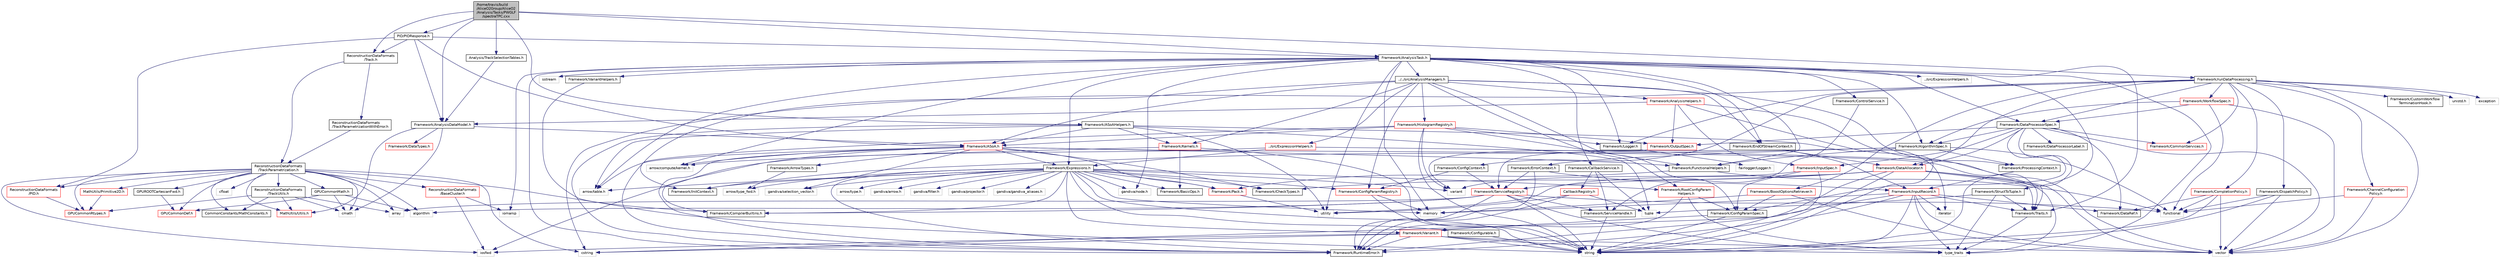 digraph "/home/travis/build/AliceO2Group/AliceO2/Analysis/Tasks/PWGLF/spectraTPC.cxx"
{
 // INTERACTIVE_SVG=YES
  bgcolor="transparent";
  edge [fontname="Helvetica",fontsize="10",labelfontname="Helvetica",labelfontsize="10"];
  node [fontname="Helvetica",fontsize="10",shape=record];
  Node0 [label="/home/travis/build\l/AliceO2Group/AliceO2\l/Analysis/Tasks/PWGLF\l/spectraTPC.cxx",height=0.2,width=0.4,color="black", fillcolor="grey75", style="filled", fontcolor="black"];
  Node0 -> Node1 [color="midnightblue",fontsize="10",style="solid",fontname="Helvetica"];
  Node1 [label="ReconstructionDataFormats\l/Track.h",height=0.2,width=0.4,color="black",URL="$d7/d8b/DataFormats_2Reconstruction_2include_2ReconstructionDataFormats_2Track_8h.html"];
  Node1 -> Node2 [color="midnightblue",fontsize="10",style="solid",fontname="Helvetica"];
  Node2 [label="ReconstructionDataFormats\l/TrackParametrization.h",height=0.2,width=0.4,color="black",URL="$d2/d98/TrackParametrization_8h.html"];
  Node2 -> Node3 [color="midnightblue",fontsize="10",style="solid",fontname="Helvetica"];
  Node3 [label="GPUCommonDef.h",height=0.2,width=0.4,color="red",URL="$df/d21/GPUCommonDef_8h.html"];
  Node2 -> Node6 [color="midnightblue",fontsize="10",style="solid",fontname="Helvetica"];
  Node6 [label="GPUCommonRtypes.h",height=0.2,width=0.4,color="red",URL="$d2/d45/GPUCommonRtypes_8h.html"];
  Node2 -> Node8 [color="midnightblue",fontsize="10",style="solid",fontname="Helvetica"];
  Node8 [label="GPUCommonMath.h",height=0.2,width=0.4,color="black",URL="$d6/da2/GPUCommonMath_8h.html"];
  Node8 -> Node3 [color="midnightblue",fontsize="10",style="solid",fontname="Helvetica"];
  Node8 -> Node9 [color="midnightblue",fontsize="10",style="solid",fontname="Helvetica"];
  Node9 [label="cmath",height=0.2,width=0.4,color="grey75"];
  Node8 -> Node10 [color="midnightblue",fontsize="10",style="solid",fontname="Helvetica"];
  Node10 [label="algorithm",height=0.2,width=0.4,color="grey75"];
  Node2 -> Node10 [color="midnightblue",fontsize="10",style="solid",fontname="Helvetica"];
  Node2 -> Node11 [color="midnightblue",fontsize="10",style="solid",fontname="Helvetica"];
  Node11 [label="array",height=0.2,width=0.4,color="grey75"];
  Node2 -> Node12 [color="midnightblue",fontsize="10",style="solid",fontname="Helvetica"];
  Node12 [label="cfloat",height=0.2,width=0.4,color="grey75"];
  Node2 -> Node9 [color="midnightblue",fontsize="10",style="solid",fontname="Helvetica"];
  Node2 -> Node13 [color="midnightblue",fontsize="10",style="solid",fontname="Helvetica"];
  Node13 [label="cstring",height=0.2,width=0.4,color="grey75"];
  Node2 -> Node14 [color="midnightblue",fontsize="10",style="solid",fontname="Helvetica"];
  Node14 [label="iosfwd",height=0.2,width=0.4,color="grey75"];
  Node2 -> Node15 [color="midnightblue",fontsize="10",style="solid",fontname="Helvetica"];
  Node15 [label="ReconstructionDataFormats\l/BaseCluster.h",height=0.2,width=0.4,color="red",URL="$d4/de2/BaseCluster_8h.html"];
  Node15 -> Node28 [color="midnightblue",fontsize="10",style="solid",fontname="Helvetica"];
  Node28 [label="iomanip",height=0.2,width=0.4,color="grey75"];
  Node15 -> Node14 [color="midnightblue",fontsize="10",style="solid",fontname="Helvetica"];
  Node2 -> Node39 [color="midnightblue",fontsize="10",style="solid",fontname="Helvetica"];
  Node39 [label="string",height=0.2,width=0.4,color="grey75"];
  Node2 -> Node46 [color="midnightblue",fontsize="10",style="solid",fontname="Helvetica"];
  Node46 [label="CommonConstants/MathConstants.h",height=0.2,width=0.4,color="black",URL="$d6/d84/MathConstants_8h.html",tooltip="useful math constants "];
  Node2 -> Node41 [color="midnightblue",fontsize="10",style="solid",fontname="Helvetica"];
  Node41 [label="MathUtils/Utils.h",height=0.2,width=0.4,color="red",URL="$d9/d52/Common_2MathUtils_2include_2MathUtils_2Utils_8h.html"];
  Node2 -> Node53 [color="midnightblue",fontsize="10",style="solid",fontname="Helvetica"];
  Node53 [label="MathUtils/Primitive2D.h",height=0.2,width=0.4,color="red",URL="$d8/d77/Primitive2D_8h.html",tooltip="Declarations of 2D primitives. "];
  Node53 -> Node6 [color="midnightblue",fontsize="10",style="solid",fontname="Helvetica"];
  Node2 -> Node57 [color="midnightblue",fontsize="10",style="solid",fontname="Helvetica"];
  Node57 [label="ReconstructionDataFormats\l/PID.h",height=0.2,width=0.4,color="red",URL="$d5/d08/DataFormats_2Reconstruction_2include_2ReconstructionDataFormats_2PID_8h.html"];
  Node57 -> Node6 [color="midnightblue",fontsize="10",style="solid",fontname="Helvetica"];
  Node2 -> Node59 [color="midnightblue",fontsize="10",style="solid",fontname="Helvetica"];
  Node59 [label="ReconstructionDataFormats\l/TrackUtils.h",height=0.2,width=0.4,color="black",URL="$d2/d97/TrackUtils_8h.html"];
  Node59 -> Node6 [color="midnightblue",fontsize="10",style="solid",fontname="Helvetica"];
  Node59 -> Node11 [color="midnightblue",fontsize="10",style="solid",fontname="Helvetica"];
  Node59 -> Node9 [color="midnightblue",fontsize="10",style="solid",fontname="Helvetica"];
  Node59 -> Node41 [color="midnightblue",fontsize="10",style="solid",fontname="Helvetica"];
  Node59 -> Node46 [color="midnightblue",fontsize="10",style="solid",fontname="Helvetica"];
  Node2 -> Node25 [color="midnightblue",fontsize="10",style="solid",fontname="Helvetica"];
  Node25 [label="GPUROOTCartesianFwd.h",height=0.2,width=0.4,color="black",URL="$d1/da8/GPUROOTCartesianFwd_8h.html"];
  Node25 -> Node3 [color="midnightblue",fontsize="10",style="solid",fontname="Helvetica"];
  Node1 -> Node60 [color="midnightblue",fontsize="10",style="solid",fontname="Helvetica"];
  Node60 [label="ReconstructionDataFormats\l/TrackParametrizationWithError.h",height=0.2,width=0.4,color="black",URL="$d3/d30/TrackParametrizationWithError_8h.html"];
  Node60 -> Node2 [color="midnightblue",fontsize="10",style="solid",fontname="Helvetica"];
  Node0 -> Node61 [color="midnightblue",fontsize="10",style="solid",fontname="Helvetica"];
  Node61 [label="Framework/AnalysisTask.h",height=0.2,width=0.4,color="black",URL="$d6/d57/AnalysisTask_8h.html"];
  Node61 -> Node62 [color="midnightblue",fontsize="10",style="solid",fontname="Helvetica"];
  Node62 [label="../../src/AnalysisManagers.h",height=0.2,width=0.4,color="black",URL="$df/db8/AnalysisManagers_8h.html"];
  Node62 -> Node63 [color="midnightblue",fontsize="10",style="solid",fontname="Helvetica"];
  Node63 [label="Framework/AnalysisHelpers.h",height=0.2,width=0.4,color="red",URL="$db/d34/AnalysisHelpers_8h.html"];
  Node63 -> Node64 [color="midnightblue",fontsize="10",style="solid",fontname="Helvetica"];
  Node64 [label="Framework/Traits.h",height=0.2,width=0.4,color="black",URL="$db/d31/Traits_8h.html"];
  Node64 -> Node40 [color="midnightblue",fontsize="10",style="solid",fontname="Helvetica"];
  Node40 [label="type_traits",height=0.2,width=0.4,color="grey75"];
  Node63 -> Node114 [color="midnightblue",fontsize="10",style="solid",fontname="Helvetica"];
  Node114 [label="Framework/AnalysisDataModel.h",height=0.2,width=0.4,color="black",URL="$d2/d8c/AnalysisDataModel_8h.html"];
  Node114 -> Node66 [color="midnightblue",fontsize="10",style="solid",fontname="Helvetica"];
  Node66 [label="Framework/ASoA.h",height=0.2,width=0.4,color="red",URL="$de/d33/ASoA_8h.html"];
  Node66 -> Node67 [color="midnightblue",fontsize="10",style="solid",fontname="Helvetica"];
  Node67 [label="Framework/Pack.h",height=0.2,width=0.4,color="red",URL="$dd/dce/Pack_8h.html"];
  Node67 -> Node69 [color="midnightblue",fontsize="10",style="solid",fontname="Helvetica"];
  Node69 [label="utility",height=0.2,width=0.4,color="grey75"];
  Node66 -> Node70 [color="midnightblue",fontsize="10",style="solid",fontname="Helvetica"];
  Node70 [label="Framework/CheckTypes.h",height=0.2,width=0.4,color="black",URL="$d1/d00/CheckTypes_8h.html"];
  Node66 -> Node71 [color="midnightblue",fontsize="10",style="solid",fontname="Helvetica"];
  Node71 [label="Framework/FunctionalHelpers.h",height=0.2,width=0.4,color="black",URL="$de/d9b/FunctionalHelpers_8h.html"];
  Node71 -> Node67 [color="midnightblue",fontsize="10",style="solid",fontname="Helvetica"];
  Node71 -> Node72 [color="midnightblue",fontsize="10",style="solid",fontname="Helvetica"];
  Node72 [label="functional",height=0.2,width=0.4,color="grey75"];
  Node66 -> Node73 [color="midnightblue",fontsize="10",style="solid",fontname="Helvetica"];
  Node73 [label="Framework/CompilerBuiltins.h",height=0.2,width=0.4,color="black",URL="$d9/de8/CompilerBuiltins_8h.html"];
  Node66 -> Node64 [color="midnightblue",fontsize="10",style="solid",fontname="Helvetica"];
  Node66 -> Node74 [color="midnightblue",fontsize="10",style="solid",fontname="Helvetica"];
  Node74 [label="Framework/Expressions.h",height=0.2,width=0.4,color="black",URL="$d0/d91/Expressions_8h.html"];
  Node74 -> Node75 [color="midnightblue",fontsize="10",style="solid",fontname="Helvetica"];
  Node75 [label="Framework/BasicOps.h",height=0.2,width=0.4,color="black",URL="$dd/dc2/BasicOps_8h.html"];
  Node74 -> Node73 [color="midnightblue",fontsize="10",style="solid",fontname="Helvetica"];
  Node74 -> Node67 [color="midnightblue",fontsize="10",style="solid",fontname="Helvetica"];
  Node74 -> Node70 [color="midnightblue",fontsize="10",style="solid",fontname="Helvetica"];
  Node74 -> Node76 [color="midnightblue",fontsize="10",style="solid",fontname="Helvetica"];
  Node76 [label="Framework/Configurable.h",height=0.2,width=0.4,color="black",URL="$d9/dff/Configurable_8h.html"];
  Node76 -> Node39 [color="midnightblue",fontsize="10",style="solid",fontname="Helvetica"];
  Node74 -> Node77 [color="midnightblue",fontsize="10",style="solid",fontname="Helvetica"];
  Node77 [label="Framework/Variant.h",height=0.2,width=0.4,color="red",URL="$de/d56/Variant_8h.html"];
  Node77 -> Node78 [color="midnightblue",fontsize="10",style="solid",fontname="Helvetica"];
  Node78 [label="Framework/RuntimeError.h",height=0.2,width=0.4,color="black",URL="$d1/d76/RuntimeError_8h.html"];
  Node77 -> Node40 [color="midnightblue",fontsize="10",style="solid",fontname="Helvetica"];
  Node77 -> Node13 [color="midnightblue",fontsize="10",style="solid",fontname="Helvetica"];
  Node77 -> Node14 [color="midnightblue",fontsize="10",style="solid",fontname="Helvetica"];
  Node77 -> Node34 [color="midnightblue",fontsize="10",style="solid",fontname="Helvetica"];
  Node34 [label="vector",height=0.2,width=0.4,color="grey75"];
  Node77 -> Node39 [color="midnightblue",fontsize="10",style="solid",fontname="Helvetica"];
  Node74 -> Node81 [color="midnightblue",fontsize="10",style="solid",fontname="Helvetica"];
  Node81 [label="Framework/InitContext.h",height=0.2,width=0.4,color="black",URL="$d4/d2b/InitContext_8h.html"];
  Node74 -> Node82 [color="midnightblue",fontsize="10",style="solid",fontname="Helvetica"];
  Node82 [label="Framework/ConfigParamRegistry.h",height=0.2,width=0.4,color="red",URL="$de/dc6/ConfigParamRegistry_8h.html"];
  Node82 -> Node48 [color="midnightblue",fontsize="10",style="solid",fontname="Helvetica"];
  Node48 [label="memory",height=0.2,width=0.4,color="grey75"];
  Node82 -> Node39 [color="midnightblue",fontsize="10",style="solid",fontname="Helvetica"];
  Node74 -> Node88 [color="midnightblue",fontsize="10",style="solid",fontname="Helvetica"];
  Node88 [label="Framework/RootConfigParam\lHelpers.h",height=0.2,width=0.4,color="red",URL="$da/d88/RootConfigParamHelpers_8h.html"];
  Node88 -> Node84 [color="midnightblue",fontsize="10",style="solid",fontname="Helvetica"];
  Node84 [label="Framework/ConfigParamSpec.h",height=0.2,width=0.4,color="black",URL="$d0/d1c/ConfigParamSpec_8h.html"];
  Node84 -> Node77 [color="midnightblue",fontsize="10",style="solid",fontname="Helvetica"];
  Node84 -> Node39 [color="midnightblue",fontsize="10",style="solid",fontname="Helvetica"];
  Node88 -> Node78 [color="midnightblue",fontsize="10",style="solid",fontname="Helvetica"];
  Node88 -> Node40 [color="midnightblue",fontsize="10",style="solid",fontname="Helvetica"];
  Node74 -> Node78 [color="midnightblue",fontsize="10",style="solid",fontname="Helvetica"];
  Node74 -> Node91 [color="midnightblue",fontsize="10",style="solid",fontname="Helvetica"];
  Node91 [label="arrow/type_fwd.h",height=0.2,width=0.4,color="grey75"];
  Node74 -> Node92 [color="midnightblue",fontsize="10",style="solid",fontname="Helvetica"];
  Node92 [label="gandiva/gandiva_aliases.h",height=0.2,width=0.4,color="grey75"];
  Node74 -> Node93 [color="midnightblue",fontsize="10",style="solid",fontname="Helvetica"];
  Node93 [label="arrow/type.h",height=0.2,width=0.4,color="grey75"];
  Node74 -> Node94 [color="midnightblue",fontsize="10",style="solid",fontname="Helvetica"];
  Node94 [label="gandiva/arrow.h",height=0.2,width=0.4,color="grey75"];
  Node74 -> Node95 [color="midnightblue",fontsize="10",style="solid",fontname="Helvetica"];
  Node95 [label="arrow/table.h",height=0.2,width=0.4,color="grey75"];
  Node74 -> Node96 [color="midnightblue",fontsize="10",style="solid",fontname="Helvetica"];
  Node96 [label="gandiva/selection_vector.h",height=0.2,width=0.4,color="grey75"];
  Node74 -> Node97 [color="midnightblue",fontsize="10",style="solid",fontname="Helvetica"];
  Node97 [label="gandiva/node.h",height=0.2,width=0.4,color="grey75"];
  Node74 -> Node98 [color="midnightblue",fontsize="10",style="solid",fontname="Helvetica"];
  Node98 [label="gandiva/filter.h",height=0.2,width=0.4,color="grey75"];
  Node74 -> Node99 [color="midnightblue",fontsize="10",style="solid",fontname="Helvetica"];
  Node99 [label="gandiva/projector.h",height=0.2,width=0.4,color="grey75"];
  Node74 -> Node100 [color="midnightblue",fontsize="10",style="solid",fontname="Helvetica"];
  Node100 [label="variant",height=0.2,width=0.4,color="grey75"];
  Node74 -> Node39 [color="midnightblue",fontsize="10",style="solid",fontname="Helvetica"];
  Node74 -> Node48 [color="midnightblue",fontsize="10",style="solid",fontname="Helvetica"];
  Node66 -> Node101 [color="midnightblue",fontsize="10",style="solid",fontname="Helvetica"];
  Node101 [label="Framework/ArrowTypes.h",height=0.2,width=0.4,color="black",URL="$d4/de7/ArrowTypes_8h.html"];
  Node101 -> Node91 [color="midnightblue",fontsize="10",style="solid",fontname="Helvetica"];
  Node66 -> Node78 [color="midnightblue",fontsize="10",style="solid",fontname="Helvetica"];
  Node66 -> Node95 [color="midnightblue",fontsize="10",style="solid",fontname="Helvetica"];
  Node66 -> Node104 [color="midnightblue",fontsize="10",style="solid",fontname="Helvetica"];
  Node104 [label="arrow/compute/kernel.h",height=0.2,width=0.4,color="grey75"];
  Node66 -> Node96 [color="midnightblue",fontsize="10",style="solid",fontname="Helvetica"];
  Node114 -> Node41 [color="midnightblue",fontsize="10",style="solid",fontname="Helvetica"];
  Node114 -> Node9 [color="midnightblue",fontsize="10",style="solid",fontname="Helvetica"];
  Node114 -> Node115 [color="midnightblue",fontsize="10",style="solid",fontname="Helvetica"];
  Node115 [label="Framework/DataTypes.h",height=0.2,width=0.4,color="red",URL="$d2/d12/DataTypes_8h.html"];
  Node63 -> Node116 [color="midnightblue",fontsize="10",style="solid",fontname="Helvetica"];
  Node116 [label="Framework/OutputSpec.h",height=0.2,width=0.4,color="red",URL="$db/d2d/OutputSpec_8h.html"];
  Node116 -> Node100 [color="midnightblue",fontsize="10",style="solid",fontname="Helvetica"];
  Node63 -> Node131 [color="midnightblue",fontsize="10",style="solid",fontname="Helvetica"];
  Node131 [label="Framework/InputSpec.h",height=0.2,width=0.4,color="red",URL="$d5/d3f/InputSpec_8h.html"];
  Node131 -> Node84 [color="midnightblue",fontsize="10",style="solid",fontname="Helvetica"];
  Node131 -> Node39 [color="midnightblue",fontsize="10",style="solid",fontname="Helvetica"];
  Node131 -> Node100 [color="midnightblue",fontsize="10",style="solid",fontname="Helvetica"];
  Node63 -> Node39 [color="midnightblue",fontsize="10",style="solid",fontname="Helvetica"];
  Node62 -> Node141 [color="midnightblue",fontsize="10",style="solid",fontname="Helvetica"];
  Node141 [label="Framework/Kernels.h",height=0.2,width=0.4,color="red",URL="$d0/d92/Kernels_8h.html"];
  Node141 -> Node75 [color="midnightblue",fontsize="10",style="solid",fontname="Helvetica"];
  Node141 -> Node104 [color="midnightblue",fontsize="10",style="solid",fontname="Helvetica"];
  Node141 -> Node39 [color="midnightblue",fontsize="10",style="solid",fontname="Helvetica"];
  Node62 -> Node66 [color="midnightblue",fontsize="10",style="solid",fontname="Helvetica"];
  Node62 -> Node143 [color="midnightblue",fontsize="10",style="solid",fontname="Helvetica"];
  Node143 [label="Framework/ProcessingContext.h",height=0.2,width=0.4,color="black",URL="$de/d6a/ProcessingContext_8h.html"];
  Node143 -> Node144 [color="midnightblue",fontsize="10",style="solid",fontname="Helvetica"];
  Node144 [label="Framework/InputRecord.h",height=0.2,width=0.4,color="red",URL="$d6/d5c/InputRecord_8h.html"];
  Node144 -> Node145 [color="midnightblue",fontsize="10",style="solid",fontname="Helvetica"];
  Node145 [label="Framework/DataRef.h",height=0.2,width=0.4,color="black",URL="$d5/dfb/DataRef_8h.html"];
  Node144 -> Node64 [color="midnightblue",fontsize="10",style="solid",fontname="Helvetica"];
  Node144 -> Node78 [color="midnightblue",fontsize="10",style="solid",fontname="Helvetica"];
  Node144 -> Node181 [color="midnightblue",fontsize="10",style="solid",fontname="Helvetica"];
  Node181 [label="iterator",height=0.2,width=0.4,color="grey75"];
  Node144 -> Node39 [color="midnightblue",fontsize="10",style="solid",fontname="Helvetica"];
  Node144 -> Node34 [color="midnightblue",fontsize="10",style="solid",fontname="Helvetica"];
  Node144 -> Node13 [color="midnightblue",fontsize="10",style="solid",fontname="Helvetica"];
  Node144 -> Node48 [color="midnightblue",fontsize="10",style="solid",fontname="Helvetica"];
  Node144 -> Node40 [color="midnightblue",fontsize="10",style="solid",fontname="Helvetica"];
  Node62 -> Node182 [color="midnightblue",fontsize="10",style="solid",fontname="Helvetica"];
  Node182 [label="Framework/EndOfStreamContext.h",height=0.2,width=0.4,color="black",URL="$d0/d77/EndOfStreamContext_8h.html"];
  Node182 -> Node144 [color="midnightblue",fontsize="10",style="solid",fontname="Helvetica"];
  Node182 -> Node183 [color="midnightblue",fontsize="10",style="solid",fontname="Helvetica"];
  Node183 [label="Framework/ServiceRegistry.h",height=0.2,width=0.4,color="red",URL="$d8/d17/ServiceRegistry_8h.html"];
  Node183 -> Node184 [color="midnightblue",fontsize="10",style="solid",fontname="Helvetica"];
  Node184 [label="Framework/ServiceHandle.h",height=0.2,width=0.4,color="black",URL="$d3/d28/ServiceHandle_8h.html"];
  Node184 -> Node39 [color="midnightblue",fontsize="10",style="solid",fontname="Helvetica"];
  Node183 -> Node73 [color="midnightblue",fontsize="10",style="solid",fontname="Helvetica"];
  Node183 -> Node78 [color="midnightblue",fontsize="10",style="solid",fontname="Helvetica"];
  Node183 -> Node10 [color="midnightblue",fontsize="10",style="solid",fontname="Helvetica"];
  Node183 -> Node11 [color="midnightblue",fontsize="10",style="solid",fontname="Helvetica"];
  Node183 -> Node72 [color="midnightblue",fontsize="10",style="solid",fontname="Helvetica"];
  Node183 -> Node39 [color="midnightblue",fontsize="10",style="solid",fontname="Helvetica"];
  Node183 -> Node40 [color="midnightblue",fontsize="10",style="solid",fontname="Helvetica"];
  Node182 -> Node198 [color="midnightblue",fontsize="10",style="solid",fontname="Helvetica"];
  Node198 [label="Framework/DataAllocator.h",height=0.2,width=0.4,color="red",URL="$d1/d28/DataAllocator_8h.html"];
  Node198 -> Node64 [color="midnightblue",fontsize="10",style="solid",fontname="Helvetica"];
  Node198 -> Node70 [color="midnightblue",fontsize="10",style="solid",fontname="Helvetica"];
  Node198 -> Node183 [color="midnightblue",fontsize="10",style="solid",fontname="Helvetica"];
  Node198 -> Node78 [color="midnightblue",fontsize="10",style="solid",fontname="Helvetica"];
  Node198 -> Node34 [color="midnightblue",fontsize="10",style="solid",fontname="Helvetica"];
  Node198 -> Node39 [color="midnightblue",fontsize="10",style="solid",fontname="Helvetica"];
  Node198 -> Node69 [color="midnightblue",fontsize="10",style="solid",fontname="Helvetica"];
  Node198 -> Node40 [color="midnightblue",fontsize="10",style="solid",fontname="Helvetica"];
  Node62 -> Node210 [color="midnightblue",fontsize="10",style="solid",fontname="Helvetica"];
  Node210 [label="Framework/HistogramRegistry.h",height=0.2,width=0.4,color="red",URL="$da/dd6/HistogramRegistry_8h.html"];
  Node210 -> Node66 [color="midnightblue",fontsize="10",style="solid",fontname="Helvetica"];
  Node210 -> Node71 [color="midnightblue",fontsize="10",style="solid",fontname="Helvetica"];
  Node210 -> Node211 [color="midnightblue",fontsize="10",style="solid",fontname="Helvetica"];
  Node211 [label="Framework/Logger.h",height=0.2,width=0.4,color="black",URL="$dd/da4/Logger_8h.html"];
  Node211 -> Node212 [color="midnightblue",fontsize="10",style="solid",fontname="Helvetica"];
  Node212 [label="fairlogger/Logger.h",height=0.2,width=0.4,color="grey75"];
  Node210 -> Node116 [color="midnightblue",fontsize="10",style="solid",fontname="Helvetica"];
  Node210 -> Node78 [color="midnightblue",fontsize="10",style="solid",fontname="Helvetica"];
  Node210 -> Node39 [color="midnightblue",fontsize="10",style="solid",fontname="Helvetica"];
  Node210 -> Node100 [color="midnightblue",fontsize="10",style="solid",fontname="Helvetica"];
  Node62 -> Node84 [color="midnightblue",fontsize="10",style="solid",fontname="Helvetica"];
  Node62 -> Node82 [color="midnightblue",fontsize="10",style="solid",fontname="Helvetica"];
  Node62 -> Node81 [color="midnightblue",fontsize="10",style="solid",fontname="Helvetica"];
  Node62 -> Node88 [color="midnightblue",fontsize="10",style="solid",fontname="Helvetica"];
  Node62 -> Node224 [color="midnightblue",fontsize="10",style="solid",fontname="Helvetica"];
  Node224 [label="../src/ExpressionHelpers.h",height=0.2,width=0.4,color="red",URL="$d1/d83/ExpressionHelpers_8h.html"];
  Node224 -> Node74 [color="midnightblue",fontsize="10",style="solid",fontname="Helvetica"];
  Node224 -> Node34 [color="midnightblue",fontsize="10",style="solid",fontname="Helvetica"];
  Node224 -> Node14 [color="midnightblue",fontsize="10",style="solid",fontname="Helvetica"];
  Node61 -> Node225 [color="midnightblue",fontsize="10",style="solid",fontname="Helvetica"];
  Node225 [label="Framework/AlgorithmSpec.h",height=0.2,width=0.4,color="black",URL="$d0/d14/AlgorithmSpec_8h.html"];
  Node225 -> Node143 [color="midnightblue",fontsize="10",style="solid",fontname="Helvetica"];
  Node225 -> Node226 [color="midnightblue",fontsize="10",style="solid",fontname="Helvetica"];
  Node226 [label="Framework/ErrorContext.h",height=0.2,width=0.4,color="black",URL="$d7/dad/ErrorContext_8h.html"];
  Node226 -> Node144 [color="midnightblue",fontsize="10",style="solid",fontname="Helvetica"];
  Node226 -> Node183 [color="midnightblue",fontsize="10",style="solid",fontname="Helvetica"];
  Node226 -> Node78 [color="midnightblue",fontsize="10",style="solid",fontname="Helvetica"];
  Node225 -> Node81 [color="midnightblue",fontsize="10",style="solid",fontname="Helvetica"];
  Node225 -> Node71 [color="midnightblue",fontsize="10",style="solid",fontname="Helvetica"];
  Node225 -> Node72 [color="midnightblue",fontsize="10",style="solid",fontname="Helvetica"];
  Node61 -> Node227 [color="midnightblue",fontsize="10",style="solid",fontname="Helvetica"];
  Node227 [label="Framework/CallbackService.h",height=0.2,width=0.4,color="black",URL="$d9/d7f/CallbackService_8h.html"];
  Node227 -> Node228 [color="midnightblue",fontsize="10",style="solid",fontname="Helvetica"];
  Node228 [label="CallbackRegistry.h",height=0.2,width=0.4,color="red",URL="$d7/d3e/CallbackRegistry_8h.html",tooltip="A generic registry for callbacks. "];
  Node228 -> Node78 [color="midnightblue",fontsize="10",style="solid",fontname="Helvetica"];
  Node228 -> Node44 [color="midnightblue",fontsize="10",style="solid",fontname="Helvetica"];
  Node44 [label="tuple",height=0.2,width=0.4,color="grey75"];
  Node228 -> Node69 [color="midnightblue",fontsize="10",style="solid",fontname="Helvetica"];
  Node227 -> Node184 [color="midnightblue",fontsize="10",style="solid",fontname="Helvetica"];
  Node227 -> Node44 [color="midnightblue",fontsize="10",style="solid",fontname="Helvetica"];
  Node61 -> Node229 [color="midnightblue",fontsize="10",style="solid",fontname="Helvetica"];
  Node229 [label="Framework/ControlService.h",height=0.2,width=0.4,color="black",URL="$d2/d43/ControlService_8h.html"];
  Node229 -> Node184 [color="midnightblue",fontsize="10",style="solid",fontname="Helvetica"];
  Node61 -> Node230 [color="midnightblue",fontsize="10",style="solid",fontname="Helvetica"];
  Node230 [label="Framework/DataProcessorSpec.h",height=0.2,width=0.4,color="black",URL="$d0/df4/DataProcessorSpec_8h.html"];
  Node230 -> Node225 [color="midnightblue",fontsize="10",style="solid",fontname="Helvetica"];
  Node230 -> Node84 [color="midnightblue",fontsize="10",style="solid",fontname="Helvetica"];
  Node230 -> Node231 [color="midnightblue",fontsize="10",style="solid",fontname="Helvetica"];
  Node231 [label="Framework/DataProcessorLabel.h",height=0.2,width=0.4,color="black",URL="$d1/df2/DataProcessorLabel_8h.html"];
  Node230 -> Node145 [color="midnightblue",fontsize="10",style="solid",fontname="Helvetica"];
  Node230 -> Node198 [color="midnightblue",fontsize="10",style="solid",fontname="Helvetica"];
  Node230 -> Node131 [color="midnightblue",fontsize="10",style="solid",fontname="Helvetica"];
  Node230 -> Node116 [color="midnightblue",fontsize="10",style="solid",fontname="Helvetica"];
  Node230 -> Node232 [color="midnightblue",fontsize="10",style="solid",fontname="Helvetica"];
  Node232 [label="Framework/CommonServices.h",height=0.2,width=0.4,color="red",URL="$d8/d02/CommonServices_8h.html"];
  Node230 -> Node39 [color="midnightblue",fontsize="10",style="solid",fontname="Helvetica"];
  Node230 -> Node34 [color="midnightblue",fontsize="10",style="solid",fontname="Helvetica"];
  Node61 -> Node74 [color="midnightblue",fontsize="10",style="solid",fontname="Helvetica"];
  Node61 -> Node233 [color="midnightblue",fontsize="10",style="solid",fontname="Helvetica"];
  Node233 [label="../src/ExpressionHelpers.h",height=0.2,width=0.4,color="grey75"];
  Node61 -> Node182 [color="midnightblue",fontsize="10",style="solid",fontname="Helvetica"];
  Node61 -> Node211 [color="midnightblue",fontsize="10",style="solid",fontname="Helvetica"];
  Node61 -> Node106 [color="midnightblue",fontsize="10",style="solid",fontname="Helvetica"];
  Node106 [label="Framework/StructToTuple.h",height=0.2,width=0.4,color="black",URL="$db/d4f/StructToTuple_8h.html"];
  Node106 -> Node64 [color="midnightblue",fontsize="10",style="solid",fontname="Helvetica"];
  Node106 -> Node44 [color="midnightblue",fontsize="10",style="solid",fontname="Helvetica"];
  Node106 -> Node40 [color="midnightblue",fontsize="10",style="solid",fontname="Helvetica"];
  Node61 -> Node71 [color="midnightblue",fontsize="10",style="solid",fontname="Helvetica"];
  Node61 -> Node64 [color="midnightblue",fontsize="10",style="solid",fontname="Helvetica"];
  Node61 -> Node107 [color="midnightblue",fontsize="10",style="solid",fontname="Helvetica"];
  Node107 [label="Framework/VariantHelpers.h",height=0.2,width=0.4,color="black",URL="$d7/dbe/VariantHelpers_8h.html"];
  Node107 -> Node73 [color="midnightblue",fontsize="10",style="solid",fontname="Helvetica"];
  Node61 -> Node78 [color="midnightblue",fontsize="10",style="solid",fontname="Helvetica"];
  Node61 -> Node104 [color="midnightblue",fontsize="10",style="solid",fontname="Helvetica"];
  Node61 -> Node95 [color="midnightblue",fontsize="10",style="solid",fontname="Helvetica"];
  Node61 -> Node97 [color="midnightblue",fontsize="10",style="solid",fontname="Helvetica"];
  Node61 -> Node40 [color="midnightblue",fontsize="10",style="solid",fontname="Helvetica"];
  Node61 -> Node69 [color="midnightblue",fontsize="10",style="solid",fontname="Helvetica"];
  Node61 -> Node48 [color="midnightblue",fontsize="10",style="solid",fontname="Helvetica"];
  Node61 -> Node109 [color="midnightblue",fontsize="10",style="solid",fontname="Helvetica"];
  Node109 [label="sstream",height=0.2,width=0.4,color="grey75"];
  Node61 -> Node28 [color="midnightblue",fontsize="10",style="solid",fontname="Helvetica"];
  Node0 -> Node114 [color="midnightblue",fontsize="10",style="solid",fontname="Helvetica"];
  Node0 -> Node234 [color="midnightblue",fontsize="10",style="solid",fontname="Helvetica"];
  Node234 [label="Framework/ASoAHelpers.h",height=0.2,width=0.4,color="black",URL="$d0/df7/ASoAHelpers_8h.html"];
  Node234 -> Node66 [color="midnightblue",fontsize="10",style="solid",fontname="Helvetica"];
  Node234 -> Node141 [color="midnightblue",fontsize="10",style="solid",fontname="Helvetica"];
  Node234 -> Node78 [color="midnightblue",fontsize="10",style="solid",fontname="Helvetica"];
  Node234 -> Node95 [color="midnightblue",fontsize="10",style="solid",fontname="Helvetica"];
  Node234 -> Node181 [color="midnightblue",fontsize="10",style="solid",fontname="Helvetica"];
  Node234 -> Node44 [color="midnightblue",fontsize="10",style="solid",fontname="Helvetica"];
  Node234 -> Node69 [color="midnightblue",fontsize="10",style="solid",fontname="Helvetica"];
  Node0 -> Node235 [color="midnightblue",fontsize="10",style="solid",fontname="Helvetica"];
  Node235 [label="PID/PIDResponse.h",height=0.2,width=0.4,color="black",URL="$d1/d98/PIDResponse_8h.html",tooltip="Set of tables, tasks and utilities to provide the interface between the analysis data model and the P..."];
  Node235 -> Node66 [color="midnightblue",fontsize="10",style="solid",fontname="Helvetica"];
  Node235 -> Node61 [color="midnightblue",fontsize="10",style="solid",fontname="Helvetica"];
  Node235 -> Node114 [color="midnightblue",fontsize="10",style="solid",fontname="Helvetica"];
  Node235 -> Node1 [color="midnightblue",fontsize="10",style="solid",fontname="Helvetica"];
  Node235 -> Node57 [color="midnightblue",fontsize="10",style="solid",fontname="Helvetica"];
  Node0 -> Node236 [color="midnightblue",fontsize="10",style="solid",fontname="Helvetica"];
  Node236 [label="Analysis/TrackSelectionTables.h",height=0.2,width=0.4,color="black",URL="$d5/d9a/TrackSelectionTables_8h.html"];
  Node236 -> Node114 [color="midnightblue",fontsize="10",style="solid",fontname="Helvetica"];
  Node0 -> Node237 [color="midnightblue",fontsize="10",style="solid",fontname="Helvetica"];
  Node237 [label="Framework/runDataProcessing.h",height=0.2,width=0.4,color="black",URL="$db/dd0/runDataProcessing_8h.html"];
  Node237 -> Node238 [color="midnightblue",fontsize="10",style="solid",fontname="Helvetica"];
  Node238 [label="Framework/ChannelConfiguration\lPolicy.h",height=0.2,width=0.4,color="red",URL="$dd/d0f/ChannelConfigurationPolicy_8h.html"];
  Node238 -> Node34 [color="midnightblue",fontsize="10",style="solid",fontname="Helvetica"];
  Node238 -> Node72 [color="midnightblue",fontsize="10",style="solid",fontname="Helvetica"];
  Node237 -> Node241 [color="midnightblue",fontsize="10",style="solid",fontname="Helvetica"];
  Node241 [label="Framework/CompletionPolicy.h",height=0.2,width=0.4,color="red",URL="$df/dd6/CompletionPolicy_8h.html"];
  Node241 -> Node145 [color="midnightblue",fontsize="10",style="solid",fontname="Helvetica"];
  Node241 -> Node72 [color="midnightblue",fontsize="10",style="solid",fontname="Helvetica"];
  Node241 -> Node39 [color="midnightblue",fontsize="10",style="solid",fontname="Helvetica"];
  Node241 -> Node34 [color="midnightblue",fontsize="10",style="solid",fontname="Helvetica"];
  Node237 -> Node201 [color="midnightblue",fontsize="10",style="solid",fontname="Helvetica"];
  Node201 [label="Framework/DispatchPolicy.h",height=0.2,width=0.4,color="black",URL="$da/de6/DispatchPolicy_8h.html"];
  Node201 -> Node72 [color="midnightblue",fontsize="10",style="solid",fontname="Helvetica"];
  Node201 -> Node39 [color="midnightblue",fontsize="10",style="solid",fontname="Helvetica"];
  Node201 -> Node34 [color="midnightblue",fontsize="10",style="solid",fontname="Helvetica"];
  Node237 -> Node230 [color="midnightblue",fontsize="10",style="solid",fontname="Helvetica"];
  Node237 -> Node198 [color="midnightblue",fontsize="10",style="solid",fontname="Helvetica"];
  Node237 -> Node242 [color="midnightblue",fontsize="10",style="solid",fontname="Helvetica"];
  Node242 [label="Framework/WorkflowSpec.h",height=0.2,width=0.4,color="red",URL="$df/da1/WorkflowSpec_8h.html"];
  Node242 -> Node230 [color="midnightblue",fontsize="10",style="solid",fontname="Helvetica"];
  Node242 -> Node225 [color="midnightblue",fontsize="10",style="solid",fontname="Helvetica"];
  Node242 -> Node34 [color="midnightblue",fontsize="10",style="solid",fontname="Helvetica"];
  Node242 -> Node72 [color="midnightblue",fontsize="10",style="solid",fontname="Helvetica"];
  Node237 -> Node243 [color="midnightblue",fontsize="10",style="solid",fontname="Helvetica"];
  Node243 [label="Framework/ConfigContext.h",height=0.2,width=0.4,color="black",URL="$d7/d2e/ConfigContext_8h.html"];
  Node243 -> Node82 [color="midnightblue",fontsize="10",style="solid",fontname="Helvetica"];
  Node243 -> Node183 [color="midnightblue",fontsize="10",style="solid",fontname="Helvetica"];
  Node237 -> Node244 [color="midnightblue",fontsize="10",style="solid",fontname="Helvetica"];
  Node244 [label="Framework/BoostOptionsRetriever.h",height=0.2,width=0.4,color="red",URL="$d3/d7e/BoostOptionsRetriever_8h.html"];
  Node244 -> Node84 [color="midnightblue",fontsize="10",style="solid",fontname="Helvetica"];
  Node244 -> Node48 [color="midnightblue",fontsize="10",style="solid",fontname="Helvetica"];
  Node244 -> Node34 [color="midnightblue",fontsize="10",style="solid",fontname="Helvetica"];
  Node237 -> Node245 [color="midnightblue",fontsize="10",style="solid",fontname="Helvetica"];
  Node245 [label="Framework/CustomWorkflow\lTerminationHook.h",height=0.2,width=0.4,color="black",URL="$da/def/CustomWorkflowTerminationHook_8h.html"];
  Node237 -> Node232 [color="midnightblue",fontsize="10",style="solid",fontname="Helvetica"];
  Node237 -> Node211 [color="midnightblue",fontsize="10",style="solid",fontname="Helvetica"];
  Node237 -> Node192 [color="midnightblue",fontsize="10",style="solid",fontname="Helvetica"];
  Node192 [label="unistd.h",height=0.2,width=0.4,color="grey75"];
  Node237 -> Node34 [color="midnightblue",fontsize="10",style="solid",fontname="Helvetica"];
  Node237 -> Node13 [color="midnightblue",fontsize="10",style="solid",fontname="Helvetica"];
  Node237 -> Node246 [color="midnightblue",fontsize="10",style="solid",fontname="Helvetica"];
  Node246 [label="exception",height=0.2,width=0.4,color="grey75"];
}
